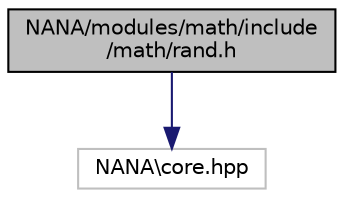digraph "NANA/modules/math/include/math/rand.h"
{
 // LATEX_PDF_SIZE
  edge [fontname="Helvetica",fontsize="10",labelfontname="Helvetica",labelfontsize="10"];
  node [fontname="Helvetica",fontsize="10",shape=record];
  Node1 [label="NANA/modules/math/include\l/math/rand.h",height=0.2,width=0.4,color="black", fillcolor="grey75", style="filled", fontcolor="black",tooltip="增加随机算法"];
  Node1 -> Node2 [color="midnightblue",fontsize="10",style="solid",fontname="Helvetica"];
  Node2 [label="NANA\\core.hpp",height=0.2,width=0.4,color="grey75", fillcolor="white", style="filled",tooltip=" "];
}
